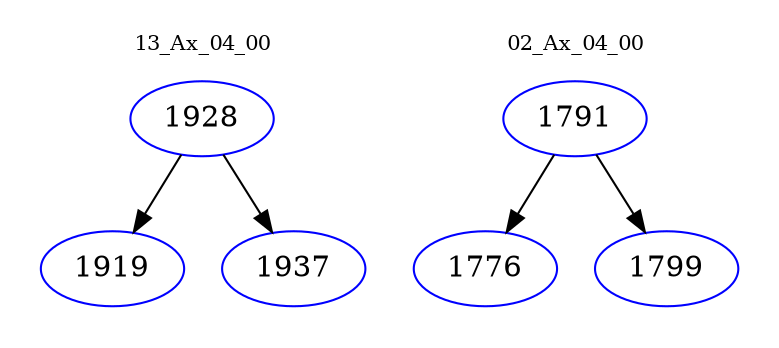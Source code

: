 digraph{
subgraph cluster_0 {
color = white
label = "13_Ax_04_00";
fontsize=10;
T0_1928 [label="1928", color="blue"]
T0_1928 -> T0_1919 [color="black"]
T0_1919 [label="1919", color="blue"]
T0_1928 -> T0_1937 [color="black"]
T0_1937 [label="1937", color="blue"]
}
subgraph cluster_1 {
color = white
label = "02_Ax_04_00";
fontsize=10;
T1_1791 [label="1791", color="blue"]
T1_1791 -> T1_1776 [color="black"]
T1_1776 [label="1776", color="blue"]
T1_1791 -> T1_1799 [color="black"]
T1_1799 [label="1799", color="blue"]
}
}
